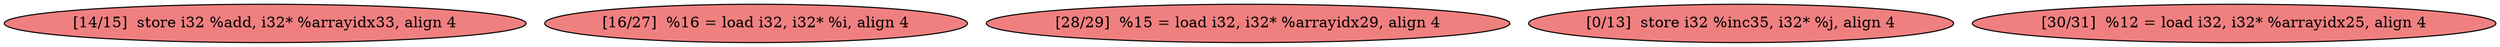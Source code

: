 
digraph G {


node267 [fillcolor=lightcoral,label="[14/15]  store i32 %add, i32* %arrayidx33, align 4",shape=ellipse,style=filled ]
node265 [fillcolor=lightcoral,label="[16/27]  %16 = load i32, i32* %i, align 4",shape=ellipse,style=filled ]
node263 [fillcolor=lightcoral,label="[28/29]  %15 = load i32, i32* %arrayidx29, align 4",shape=ellipse,style=filled ]
node266 [fillcolor=lightcoral,label="[0/13]  store i32 %inc35, i32* %j, align 4",shape=ellipse,style=filled ]
node264 [fillcolor=lightcoral,label="[30/31]  %12 = load i32, i32* %arrayidx25, align 4",shape=ellipse,style=filled ]



}

